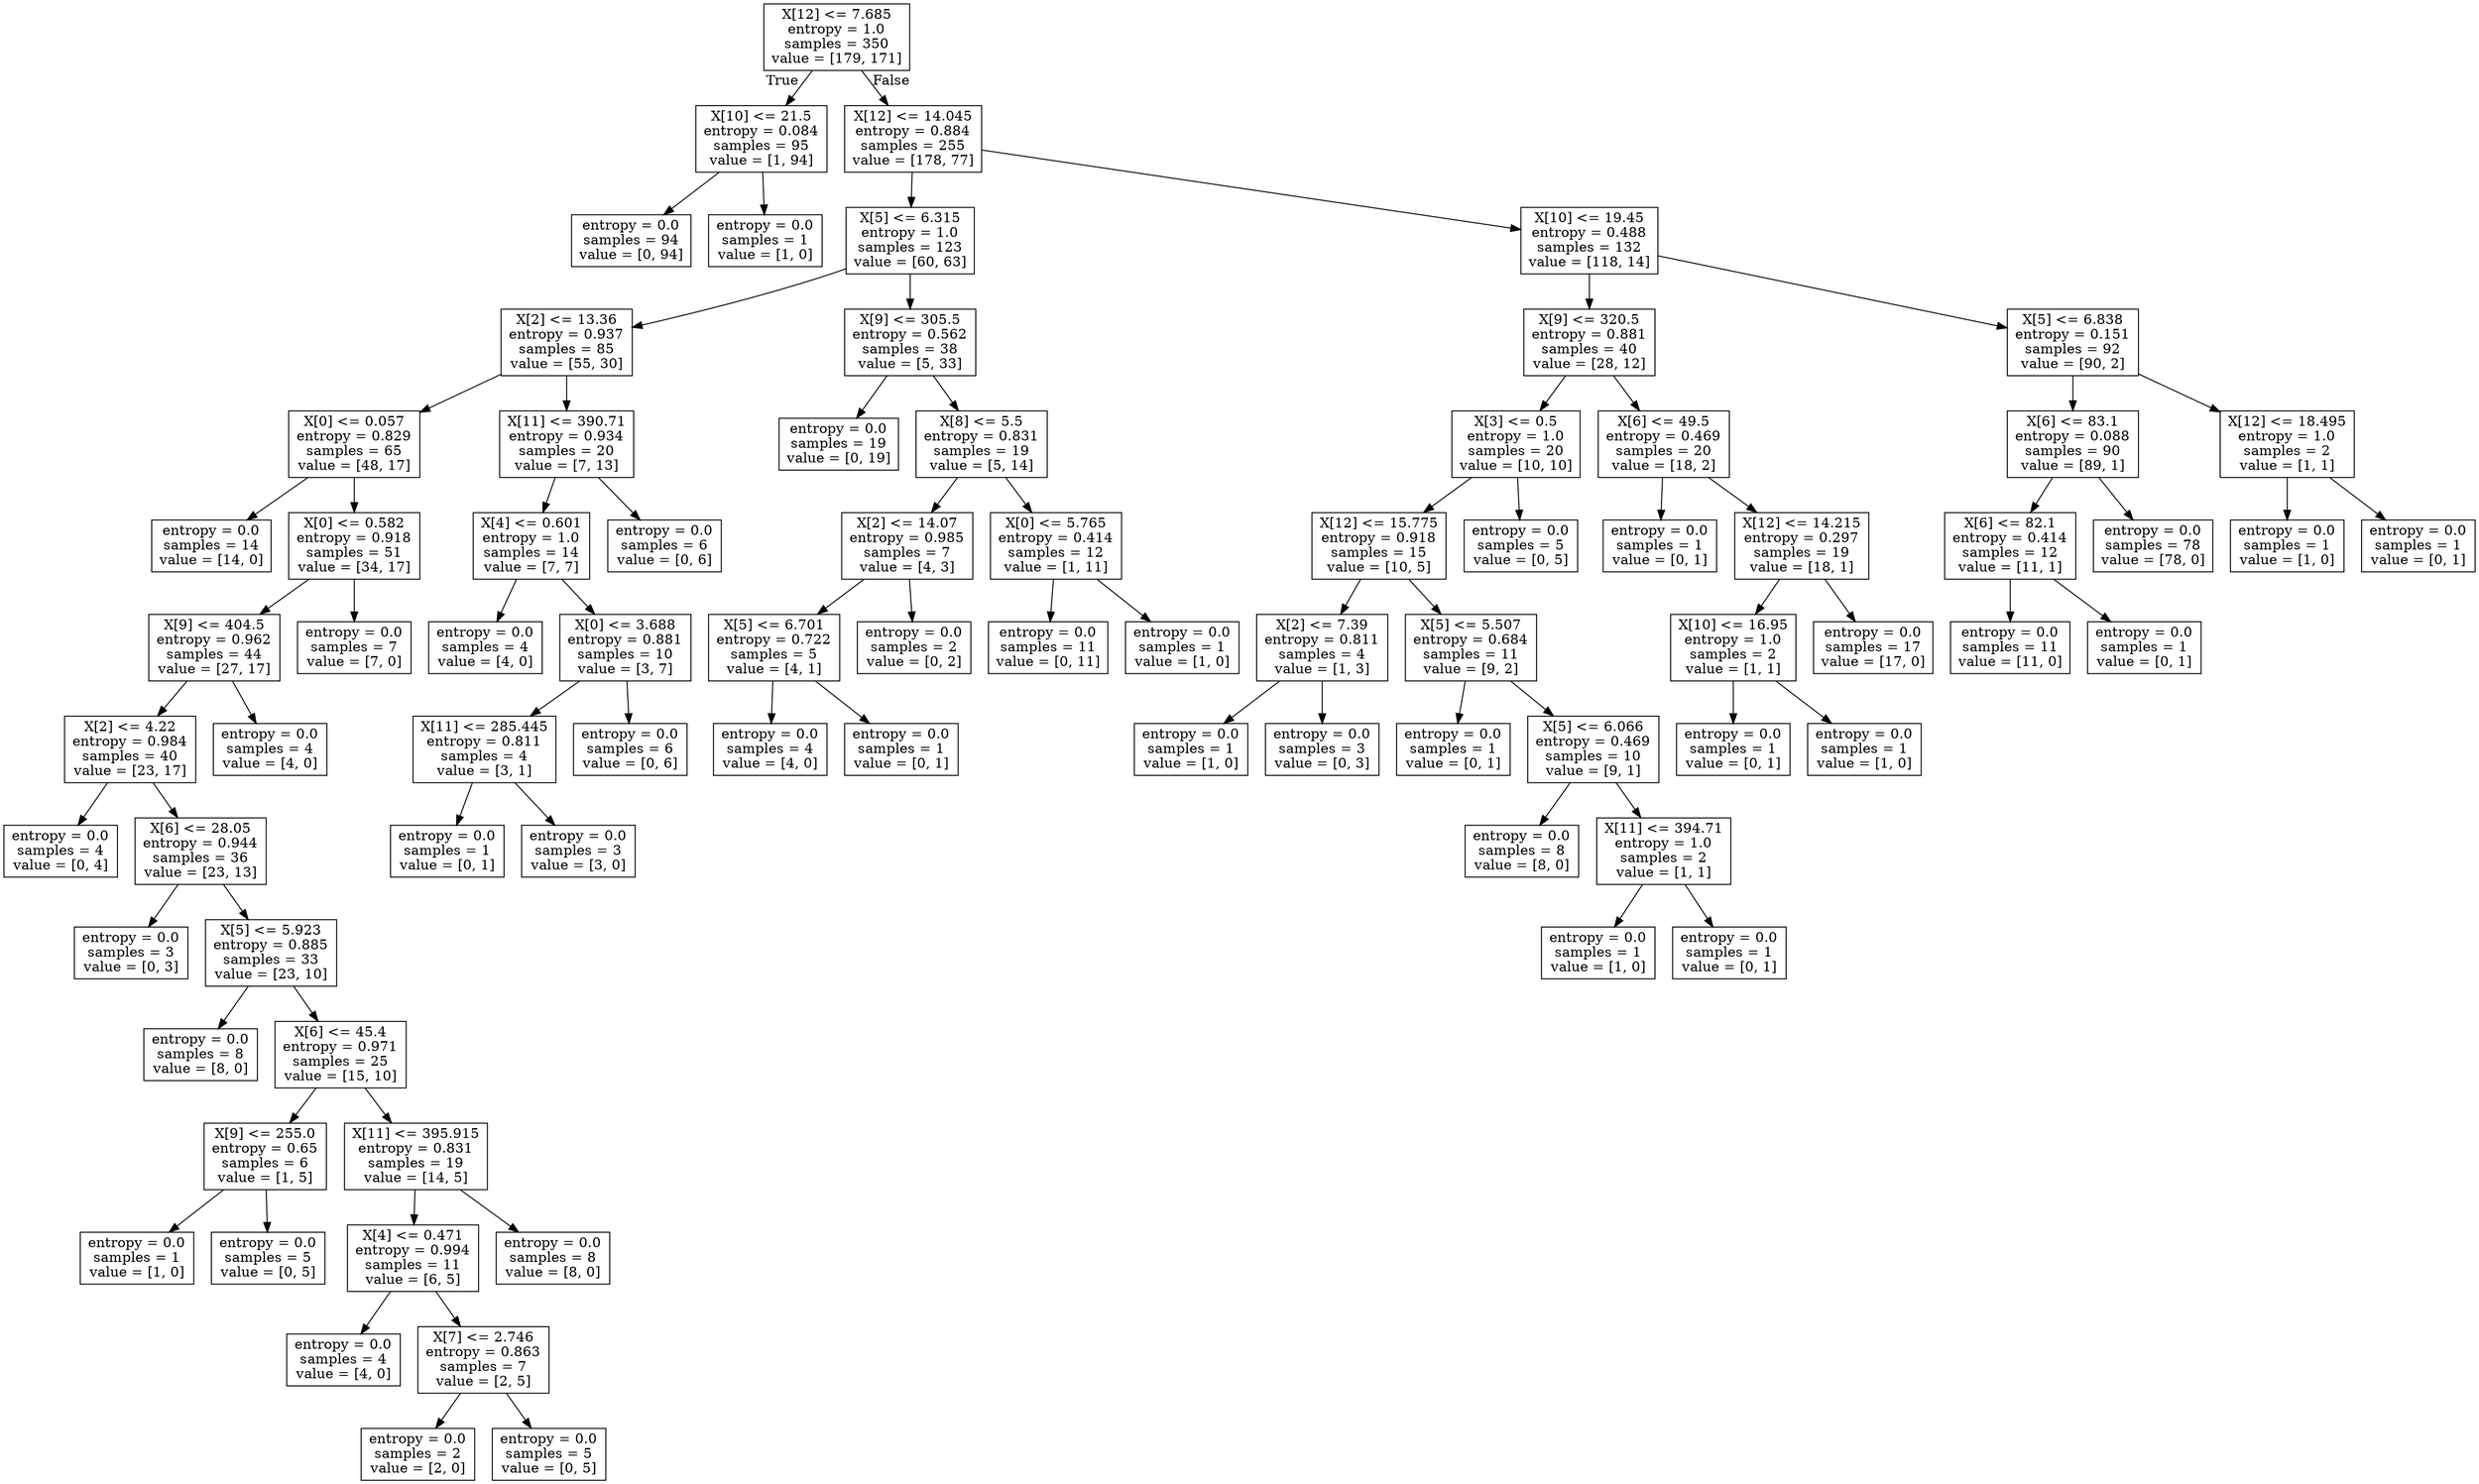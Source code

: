 digraph Tree {
node [shape=box] ;
0 [label="X[12] <= 7.685\nentropy = 1.0\nsamples = 350\nvalue = [179, 171]"] ;
1 [label="X[10] <= 21.5\nentropy = 0.084\nsamples = 95\nvalue = [1, 94]"] ;
0 -> 1 [labeldistance=2.5, labelangle=45, headlabel="True"] ;
2 [label="entropy = 0.0\nsamples = 94\nvalue = [0, 94]"] ;
1 -> 2 ;
3 [label="entropy = 0.0\nsamples = 1\nvalue = [1, 0]"] ;
1 -> 3 ;
4 [label="X[12] <= 14.045\nentropy = 0.884\nsamples = 255\nvalue = [178, 77]"] ;
0 -> 4 [labeldistance=2.5, labelangle=-45, headlabel="False"] ;
5 [label="X[5] <= 6.315\nentropy = 1.0\nsamples = 123\nvalue = [60, 63]"] ;
4 -> 5 ;
6 [label="X[2] <= 13.36\nentropy = 0.937\nsamples = 85\nvalue = [55, 30]"] ;
5 -> 6 ;
7 [label="X[0] <= 0.057\nentropy = 0.829\nsamples = 65\nvalue = [48, 17]"] ;
6 -> 7 ;
8 [label="entropy = 0.0\nsamples = 14\nvalue = [14, 0]"] ;
7 -> 8 ;
9 [label="X[0] <= 0.582\nentropy = 0.918\nsamples = 51\nvalue = [34, 17]"] ;
7 -> 9 ;
10 [label="X[9] <= 404.5\nentropy = 0.962\nsamples = 44\nvalue = [27, 17]"] ;
9 -> 10 ;
11 [label="X[2] <= 4.22\nentropy = 0.984\nsamples = 40\nvalue = [23, 17]"] ;
10 -> 11 ;
12 [label="entropy = 0.0\nsamples = 4\nvalue = [0, 4]"] ;
11 -> 12 ;
13 [label="X[6] <= 28.05\nentropy = 0.944\nsamples = 36\nvalue = [23, 13]"] ;
11 -> 13 ;
14 [label="entropy = 0.0\nsamples = 3\nvalue = [0, 3]"] ;
13 -> 14 ;
15 [label="X[5] <= 5.923\nentropy = 0.885\nsamples = 33\nvalue = [23, 10]"] ;
13 -> 15 ;
16 [label="entropy = 0.0\nsamples = 8\nvalue = [8, 0]"] ;
15 -> 16 ;
17 [label="X[6] <= 45.4\nentropy = 0.971\nsamples = 25\nvalue = [15, 10]"] ;
15 -> 17 ;
18 [label="X[9] <= 255.0\nentropy = 0.65\nsamples = 6\nvalue = [1, 5]"] ;
17 -> 18 ;
19 [label="entropy = 0.0\nsamples = 1\nvalue = [1, 0]"] ;
18 -> 19 ;
20 [label="entropy = 0.0\nsamples = 5\nvalue = [0, 5]"] ;
18 -> 20 ;
21 [label="X[11] <= 395.915\nentropy = 0.831\nsamples = 19\nvalue = [14, 5]"] ;
17 -> 21 ;
22 [label="X[4] <= 0.471\nentropy = 0.994\nsamples = 11\nvalue = [6, 5]"] ;
21 -> 22 ;
23 [label="entropy = 0.0\nsamples = 4\nvalue = [4, 0]"] ;
22 -> 23 ;
24 [label="X[7] <= 2.746\nentropy = 0.863\nsamples = 7\nvalue = [2, 5]"] ;
22 -> 24 ;
25 [label="entropy = 0.0\nsamples = 2\nvalue = [2, 0]"] ;
24 -> 25 ;
26 [label="entropy = 0.0\nsamples = 5\nvalue = [0, 5]"] ;
24 -> 26 ;
27 [label="entropy = 0.0\nsamples = 8\nvalue = [8, 0]"] ;
21 -> 27 ;
28 [label="entropy = 0.0\nsamples = 4\nvalue = [4, 0]"] ;
10 -> 28 ;
29 [label="entropy = 0.0\nsamples = 7\nvalue = [7, 0]"] ;
9 -> 29 ;
30 [label="X[11] <= 390.71\nentropy = 0.934\nsamples = 20\nvalue = [7, 13]"] ;
6 -> 30 ;
31 [label="X[4] <= 0.601\nentropy = 1.0\nsamples = 14\nvalue = [7, 7]"] ;
30 -> 31 ;
32 [label="entropy = 0.0\nsamples = 4\nvalue = [4, 0]"] ;
31 -> 32 ;
33 [label="X[0] <= 3.688\nentropy = 0.881\nsamples = 10\nvalue = [3, 7]"] ;
31 -> 33 ;
34 [label="X[11] <= 285.445\nentropy = 0.811\nsamples = 4\nvalue = [3, 1]"] ;
33 -> 34 ;
35 [label="entropy = 0.0\nsamples = 1\nvalue = [0, 1]"] ;
34 -> 35 ;
36 [label="entropy = 0.0\nsamples = 3\nvalue = [3, 0]"] ;
34 -> 36 ;
37 [label="entropy = 0.0\nsamples = 6\nvalue = [0, 6]"] ;
33 -> 37 ;
38 [label="entropy = 0.0\nsamples = 6\nvalue = [0, 6]"] ;
30 -> 38 ;
39 [label="X[9] <= 305.5\nentropy = 0.562\nsamples = 38\nvalue = [5, 33]"] ;
5 -> 39 ;
40 [label="entropy = 0.0\nsamples = 19\nvalue = [0, 19]"] ;
39 -> 40 ;
41 [label="X[8] <= 5.5\nentropy = 0.831\nsamples = 19\nvalue = [5, 14]"] ;
39 -> 41 ;
42 [label="X[2] <= 14.07\nentropy = 0.985\nsamples = 7\nvalue = [4, 3]"] ;
41 -> 42 ;
43 [label="X[5] <= 6.701\nentropy = 0.722\nsamples = 5\nvalue = [4, 1]"] ;
42 -> 43 ;
44 [label="entropy = 0.0\nsamples = 4\nvalue = [4, 0]"] ;
43 -> 44 ;
45 [label="entropy = 0.0\nsamples = 1\nvalue = [0, 1]"] ;
43 -> 45 ;
46 [label="entropy = 0.0\nsamples = 2\nvalue = [0, 2]"] ;
42 -> 46 ;
47 [label="X[0] <= 5.765\nentropy = 0.414\nsamples = 12\nvalue = [1, 11]"] ;
41 -> 47 ;
48 [label="entropy = 0.0\nsamples = 11\nvalue = [0, 11]"] ;
47 -> 48 ;
49 [label="entropy = 0.0\nsamples = 1\nvalue = [1, 0]"] ;
47 -> 49 ;
50 [label="X[10] <= 19.45\nentropy = 0.488\nsamples = 132\nvalue = [118, 14]"] ;
4 -> 50 ;
51 [label="X[9] <= 320.5\nentropy = 0.881\nsamples = 40\nvalue = [28, 12]"] ;
50 -> 51 ;
52 [label="X[3] <= 0.5\nentropy = 1.0\nsamples = 20\nvalue = [10, 10]"] ;
51 -> 52 ;
53 [label="X[12] <= 15.775\nentropy = 0.918\nsamples = 15\nvalue = [10, 5]"] ;
52 -> 53 ;
54 [label="X[2] <= 7.39\nentropy = 0.811\nsamples = 4\nvalue = [1, 3]"] ;
53 -> 54 ;
55 [label="entropy = 0.0\nsamples = 1\nvalue = [1, 0]"] ;
54 -> 55 ;
56 [label="entropy = 0.0\nsamples = 3\nvalue = [0, 3]"] ;
54 -> 56 ;
57 [label="X[5] <= 5.507\nentropy = 0.684\nsamples = 11\nvalue = [9, 2]"] ;
53 -> 57 ;
58 [label="entropy = 0.0\nsamples = 1\nvalue = [0, 1]"] ;
57 -> 58 ;
59 [label="X[5] <= 6.066\nentropy = 0.469\nsamples = 10\nvalue = [9, 1]"] ;
57 -> 59 ;
60 [label="entropy = 0.0\nsamples = 8\nvalue = [8, 0]"] ;
59 -> 60 ;
61 [label="X[11] <= 394.71\nentropy = 1.0\nsamples = 2\nvalue = [1, 1]"] ;
59 -> 61 ;
62 [label="entropy = 0.0\nsamples = 1\nvalue = [1, 0]"] ;
61 -> 62 ;
63 [label="entropy = 0.0\nsamples = 1\nvalue = [0, 1]"] ;
61 -> 63 ;
64 [label="entropy = 0.0\nsamples = 5\nvalue = [0, 5]"] ;
52 -> 64 ;
65 [label="X[6] <= 49.5\nentropy = 0.469\nsamples = 20\nvalue = [18, 2]"] ;
51 -> 65 ;
66 [label="entropy = 0.0\nsamples = 1\nvalue = [0, 1]"] ;
65 -> 66 ;
67 [label="X[12] <= 14.215\nentropy = 0.297\nsamples = 19\nvalue = [18, 1]"] ;
65 -> 67 ;
68 [label="X[10] <= 16.95\nentropy = 1.0\nsamples = 2\nvalue = [1, 1]"] ;
67 -> 68 ;
69 [label="entropy = 0.0\nsamples = 1\nvalue = [0, 1]"] ;
68 -> 69 ;
70 [label="entropy = 0.0\nsamples = 1\nvalue = [1, 0]"] ;
68 -> 70 ;
71 [label="entropy = 0.0\nsamples = 17\nvalue = [17, 0]"] ;
67 -> 71 ;
72 [label="X[5] <= 6.838\nentropy = 0.151\nsamples = 92\nvalue = [90, 2]"] ;
50 -> 72 ;
73 [label="X[6] <= 83.1\nentropy = 0.088\nsamples = 90\nvalue = [89, 1]"] ;
72 -> 73 ;
74 [label="X[6] <= 82.1\nentropy = 0.414\nsamples = 12\nvalue = [11, 1]"] ;
73 -> 74 ;
75 [label="entropy = 0.0\nsamples = 11\nvalue = [11, 0]"] ;
74 -> 75 ;
76 [label="entropy = 0.0\nsamples = 1\nvalue = [0, 1]"] ;
74 -> 76 ;
77 [label="entropy = 0.0\nsamples = 78\nvalue = [78, 0]"] ;
73 -> 77 ;
78 [label="X[12] <= 18.495\nentropy = 1.0\nsamples = 2\nvalue = [1, 1]"] ;
72 -> 78 ;
79 [label="entropy = 0.0\nsamples = 1\nvalue = [1, 0]"] ;
78 -> 79 ;
80 [label="entropy = 0.0\nsamples = 1\nvalue = [0, 1]"] ;
78 -> 80 ;
}